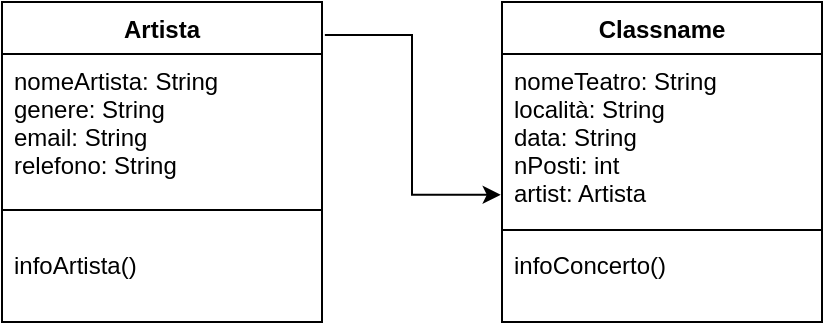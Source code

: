 <mxfile version="13.9.6" type="device"><diagram id="hoVFnzQrn7sHGL1CuPv7" name="Page-1"><mxGraphModel dx="525" dy="857" grid="1" gridSize="10" guides="1" tooltips="1" connect="1" arrows="1" fold="1" page="1" pageScale="1" pageWidth="827" pageHeight="1169" math="0" shadow="0"><root><mxCell id="0"/><mxCell id="1" parent="0"/><mxCell id="qLZlGwCaaydp1a15p8x0-9" style="edgeStyle=orthogonalEdgeStyle;rounded=0;orthogonalLoop=1;jettySize=auto;html=1;entryX=-0.004;entryY=0.838;entryDx=0;entryDy=0;entryPerimeter=0;exitX=1.009;exitY=0.103;exitDx=0;exitDy=0;exitPerimeter=0;" edge="1" parent="1" source="qLZlGwCaaydp1a15p8x0-1" target="qLZlGwCaaydp1a15p8x0-6"><mxGeometry relative="1" as="geometry"/></mxCell><mxCell id="qLZlGwCaaydp1a15p8x0-1" value="Artista" style="swimlane;fontStyle=1;align=center;verticalAlign=top;childLayout=stackLayout;horizontal=1;startSize=26;horizontalStack=0;resizeParent=1;resizeParentMax=0;resizeLast=0;collapsible=1;marginBottom=0;" vertex="1" parent="1"><mxGeometry x="60" y="90" width="160" height="160" as="geometry"/></mxCell><mxCell id="qLZlGwCaaydp1a15p8x0-2" value="nomeArtista: String&#10;genere: String&#10;email: String&#10;relefono: String" style="text;strokeColor=none;fillColor=none;align=left;verticalAlign=top;spacingLeft=4;spacingRight=4;overflow=hidden;rotatable=0;points=[[0,0.5],[1,0.5]];portConstraint=eastwest;" vertex="1" parent="qLZlGwCaaydp1a15p8x0-1"><mxGeometry y="26" width="160" height="64" as="geometry"/></mxCell><mxCell id="qLZlGwCaaydp1a15p8x0-3" value="" style="line;strokeWidth=1;fillColor=none;align=left;verticalAlign=middle;spacingTop=-1;spacingLeft=3;spacingRight=3;rotatable=0;labelPosition=right;points=[];portConstraint=eastwest;" vertex="1" parent="qLZlGwCaaydp1a15p8x0-1"><mxGeometry y="90" width="160" height="28" as="geometry"/></mxCell><mxCell id="qLZlGwCaaydp1a15p8x0-4" value="infoArtista()" style="text;strokeColor=none;fillColor=none;align=left;verticalAlign=top;spacingLeft=4;spacingRight=4;overflow=hidden;rotatable=0;points=[[0,0.5],[1,0.5]];portConstraint=eastwest;" vertex="1" parent="qLZlGwCaaydp1a15p8x0-1"><mxGeometry y="118" width="160" height="42" as="geometry"/></mxCell><mxCell id="qLZlGwCaaydp1a15p8x0-5" value="Classname" style="swimlane;fontStyle=1;align=center;verticalAlign=top;childLayout=stackLayout;horizontal=1;startSize=26;horizontalStack=0;resizeParent=1;resizeParentMax=0;resizeLast=0;collapsible=1;marginBottom=0;" vertex="1" parent="1"><mxGeometry x="310" y="90" width="160" height="160" as="geometry"/></mxCell><mxCell id="qLZlGwCaaydp1a15p8x0-6" value="nomeTeatro: String&#10;località: String&#10;data: String&#10;nPosti: int&#10;artist: Artista" style="text;strokeColor=none;fillColor=none;align=left;verticalAlign=top;spacingLeft=4;spacingRight=4;overflow=hidden;rotatable=0;points=[[0,0.5],[1,0.5]];portConstraint=eastwest;" vertex="1" parent="qLZlGwCaaydp1a15p8x0-5"><mxGeometry y="26" width="160" height="84" as="geometry"/></mxCell><mxCell id="qLZlGwCaaydp1a15p8x0-7" value="" style="line;strokeWidth=1;fillColor=none;align=left;verticalAlign=middle;spacingTop=-1;spacingLeft=3;spacingRight=3;rotatable=0;labelPosition=right;points=[];portConstraint=eastwest;" vertex="1" parent="qLZlGwCaaydp1a15p8x0-5"><mxGeometry y="110" width="160" height="8" as="geometry"/></mxCell><mxCell id="qLZlGwCaaydp1a15p8x0-8" value="infoConcerto()" style="text;strokeColor=none;fillColor=none;align=left;verticalAlign=top;spacingLeft=4;spacingRight=4;overflow=hidden;rotatable=0;points=[[0,0.5],[1,0.5]];portConstraint=eastwest;" vertex="1" parent="qLZlGwCaaydp1a15p8x0-5"><mxGeometry y="118" width="160" height="42" as="geometry"/></mxCell></root></mxGraphModel></diagram></mxfile>